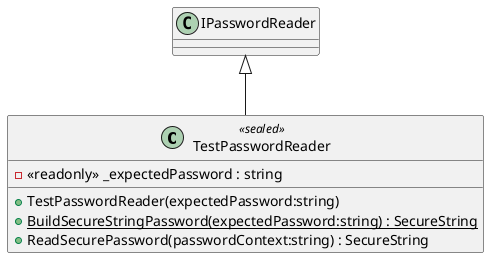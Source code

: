 @startuml
class TestPasswordReader <<sealed>> {
    - <<readonly>> _expectedPassword : string
    + TestPasswordReader(expectedPassword:string)
    + {static} BuildSecureStringPassword(expectedPassword:string) : SecureString
    + ReadSecurePassword(passwordContext:string) : SecureString
}
IPasswordReader <|-- TestPasswordReader
@enduml
